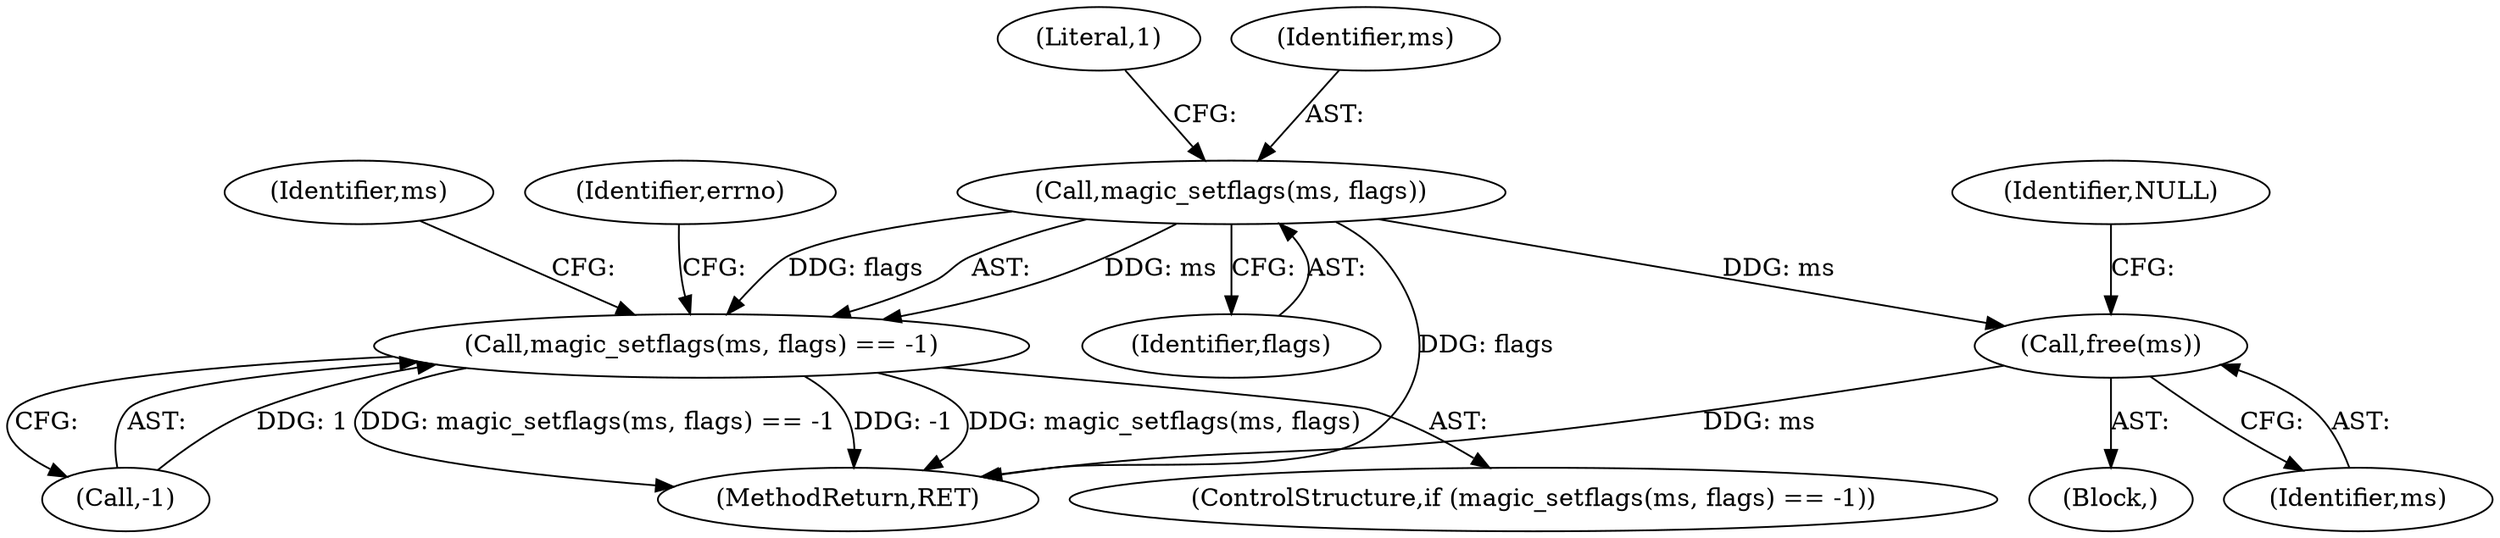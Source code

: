 digraph "0_file_ce90e05774dd77d86cfc8dfa6da57b32816841c4@pointer" {
"1000110" [label="(Call,magic_setflags(ms, flags))"];
"1000109" [label="(Call,magic_setflags(ms, flags) == -1)"];
"1000216" [label="(Call,free(ms))"];
"1000109" [label="(Call,magic_setflags(ms, flags) == -1)"];
"1000114" [label="(Literal,1)"];
"1000108" [label="(ControlStructure,if (magic_setflags(ms, flags) == -1))"];
"1000123" [label="(Identifier,ms)"];
"1000111" [label="(Identifier,ms)"];
"1000113" [label="(Call,-1)"];
"1000112" [label="(Identifier,flags)"];
"1000110" [label="(Call,magic_setflags(ms, flags))"];
"1000102" [label="(Block,)"];
"1000216" [label="(Call,free(ms))"];
"1000219" [label="(Identifier,NULL)"];
"1000220" [label="(MethodReturn,RET)"];
"1000117" [label="(Identifier,errno)"];
"1000217" [label="(Identifier,ms)"];
"1000110" -> "1000109"  [label="AST: "];
"1000110" -> "1000112"  [label="CFG: "];
"1000111" -> "1000110"  [label="AST: "];
"1000112" -> "1000110"  [label="AST: "];
"1000114" -> "1000110"  [label="CFG: "];
"1000110" -> "1000220"  [label="DDG: flags"];
"1000110" -> "1000109"  [label="DDG: ms"];
"1000110" -> "1000109"  [label="DDG: flags"];
"1000110" -> "1000216"  [label="DDG: ms"];
"1000109" -> "1000108"  [label="AST: "];
"1000109" -> "1000113"  [label="CFG: "];
"1000113" -> "1000109"  [label="AST: "];
"1000117" -> "1000109"  [label="CFG: "];
"1000123" -> "1000109"  [label="CFG: "];
"1000109" -> "1000220"  [label="DDG: -1"];
"1000109" -> "1000220"  [label="DDG: magic_setflags(ms, flags)"];
"1000109" -> "1000220"  [label="DDG: magic_setflags(ms, flags) == -1"];
"1000113" -> "1000109"  [label="DDG: 1"];
"1000216" -> "1000102"  [label="AST: "];
"1000216" -> "1000217"  [label="CFG: "];
"1000217" -> "1000216"  [label="AST: "];
"1000219" -> "1000216"  [label="CFG: "];
"1000216" -> "1000220"  [label="DDG: ms"];
}
